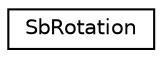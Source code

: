 digraph "Graphical Class Hierarchy"
{
 // LATEX_PDF_SIZE
  edge [fontname="Helvetica",fontsize="10",labelfontname="Helvetica",labelfontsize="10"];
  node [fontname="Helvetica",fontsize="10",shape=record];
  rankdir="LR";
  Node0 [label="SbRotation",height=0.2,width=0.4,color="black", fillcolor="white", style="filled",URL="$classSbRotation.html",tooltip="The SbRotation class represents a rotation in 3D space."];
}
